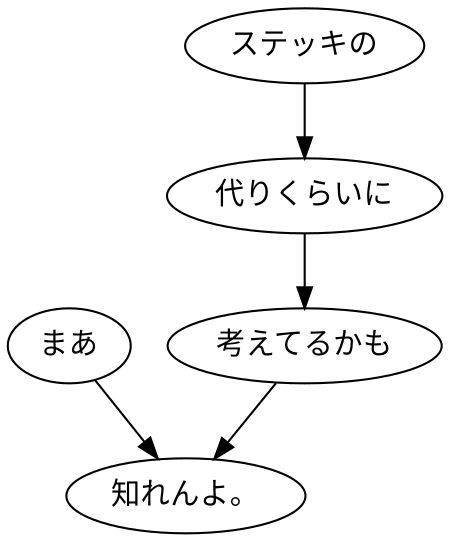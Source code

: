 digraph graph1751 {
	node0 [label="まあ"];
	node1 [label="ステッキの"];
	node2 [label="代りくらいに"];
	node3 [label="考えてるかも"];
	node4 [label="知れんよ。"];
	node0 -> node4;
	node1 -> node2;
	node2 -> node3;
	node3 -> node4;
}
